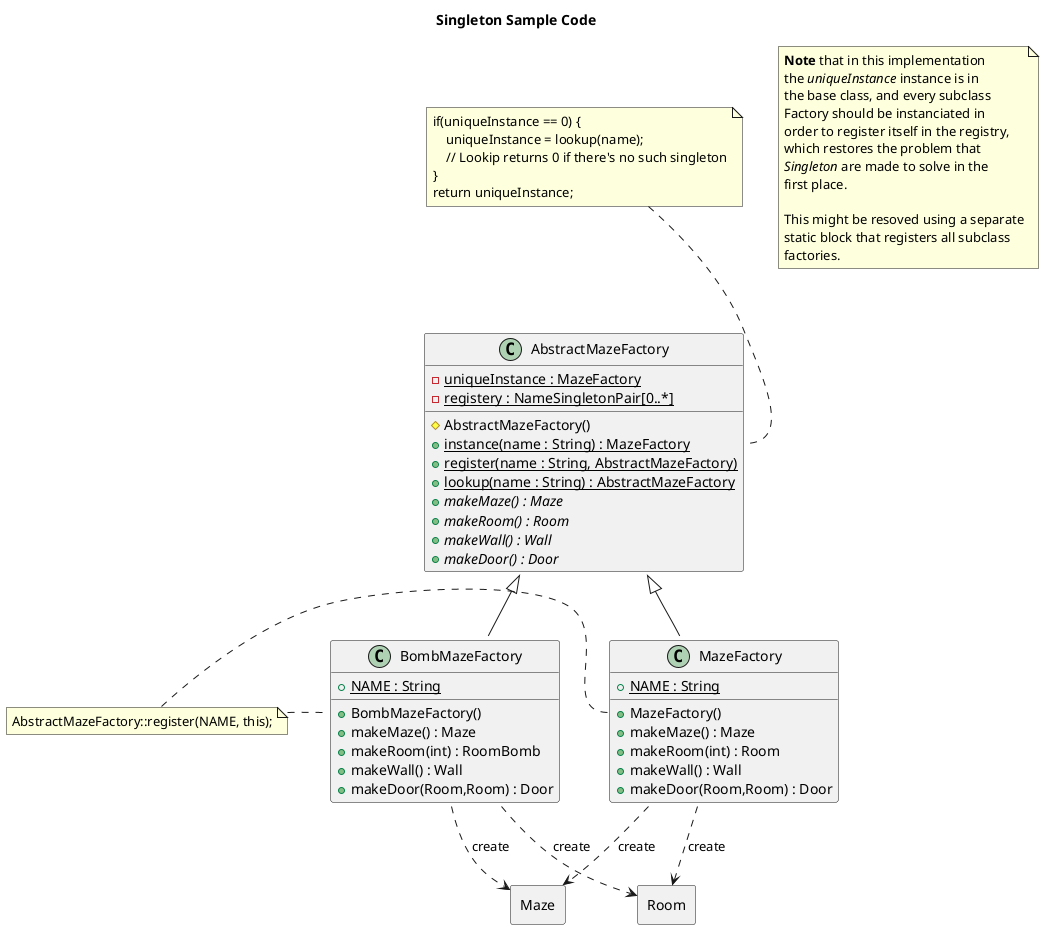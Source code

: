 @startuml

title Singleton Sample Code

allowmixing

class AbstractMazeFactory
class MazeFactory
class BombMazeFactory
rectangle Maze
rectangle Room

AbstractMazeFactory : -{static} uniqueInstance : MazeFactory
AbstractMazeFactory : -{static} registery : NameSingletonPair[0..*]
AbstractMazeFactory : #AbstractMazeFactory()
AbstractMazeFactory : +{static} instance(name : String) : MazeFactory
AbstractMazeFactory : +{static} register(name : String, AbstractMazeFactory)
AbstractMazeFactory : +{static} lookup(name : String) : AbstractMazeFactory
AbstractMazeFactory : +{abstract} makeMaze() : Maze
AbstractMazeFactory : +{abstract} makeRoom() : Room
AbstractMazeFactory : +{abstract} makeWall() : Wall
AbstractMazeFactory : +{abstract} makeDoor() : Door


MazeFactory : +{static} NAME : String
MazeFactory : +MazeFactory()
MazeFactory : +makeMaze() : Maze
MazeFactory : +makeRoom(int) : Room
MazeFactory : +makeWall() : Wall
MazeFactory : +makeDoor(Room,Room) : Door

BombMazeFactory : +{static} NAME : String
BombMazeFactory : +BombMazeFactory()
BombMazeFactory : +makeMaze() : Maze
BombMazeFactory : +makeRoom(int) : RoomBomb
BombMazeFactory : +makeWall() : Wall
BombMazeFactory : +makeDoor(Room,Room) : Door

AbstractMazeFactory <|-- MazeFactory
AbstractMazeFactory <|-- BombMazeFactory

MazeFactory ..> Maze : create
BombMazeFactory ..> Maze : create
MazeFactory ..> Room : create
BombMazeFactory ..> Room : create

note as nGeneral
    <b>Note</b> that in this implementation
    the <i>uniqueInstance</i> instance is in
    the base class, and every subclass
    Factory should be instanciated in
    order to register itself in the registry,
    which restores the problem that
    <i>Singleton</i> are made to solve in the
    first place.
    
    This might be resoved using a separate
    static block that registers all subclass
    factories.
end note

note as nConstructor
    AbstractMazeFactory::register(NAME, this);
end note
nConstructor . MazeFactory::MazeFactory
nConstructor . BombMazeFactory::BombMazeFactory

note as nAbstractMazeSingletonInstance
    if(uniqueInstance == 0) {
        uniqueInstance = lookup(name);
        // Lookip returns 0 if there's no such singleton
    }
    return uniqueInstance;
end note
nAbstractMazeSingletonInstance .. AbstractMazeFactory::instance

@enduml
